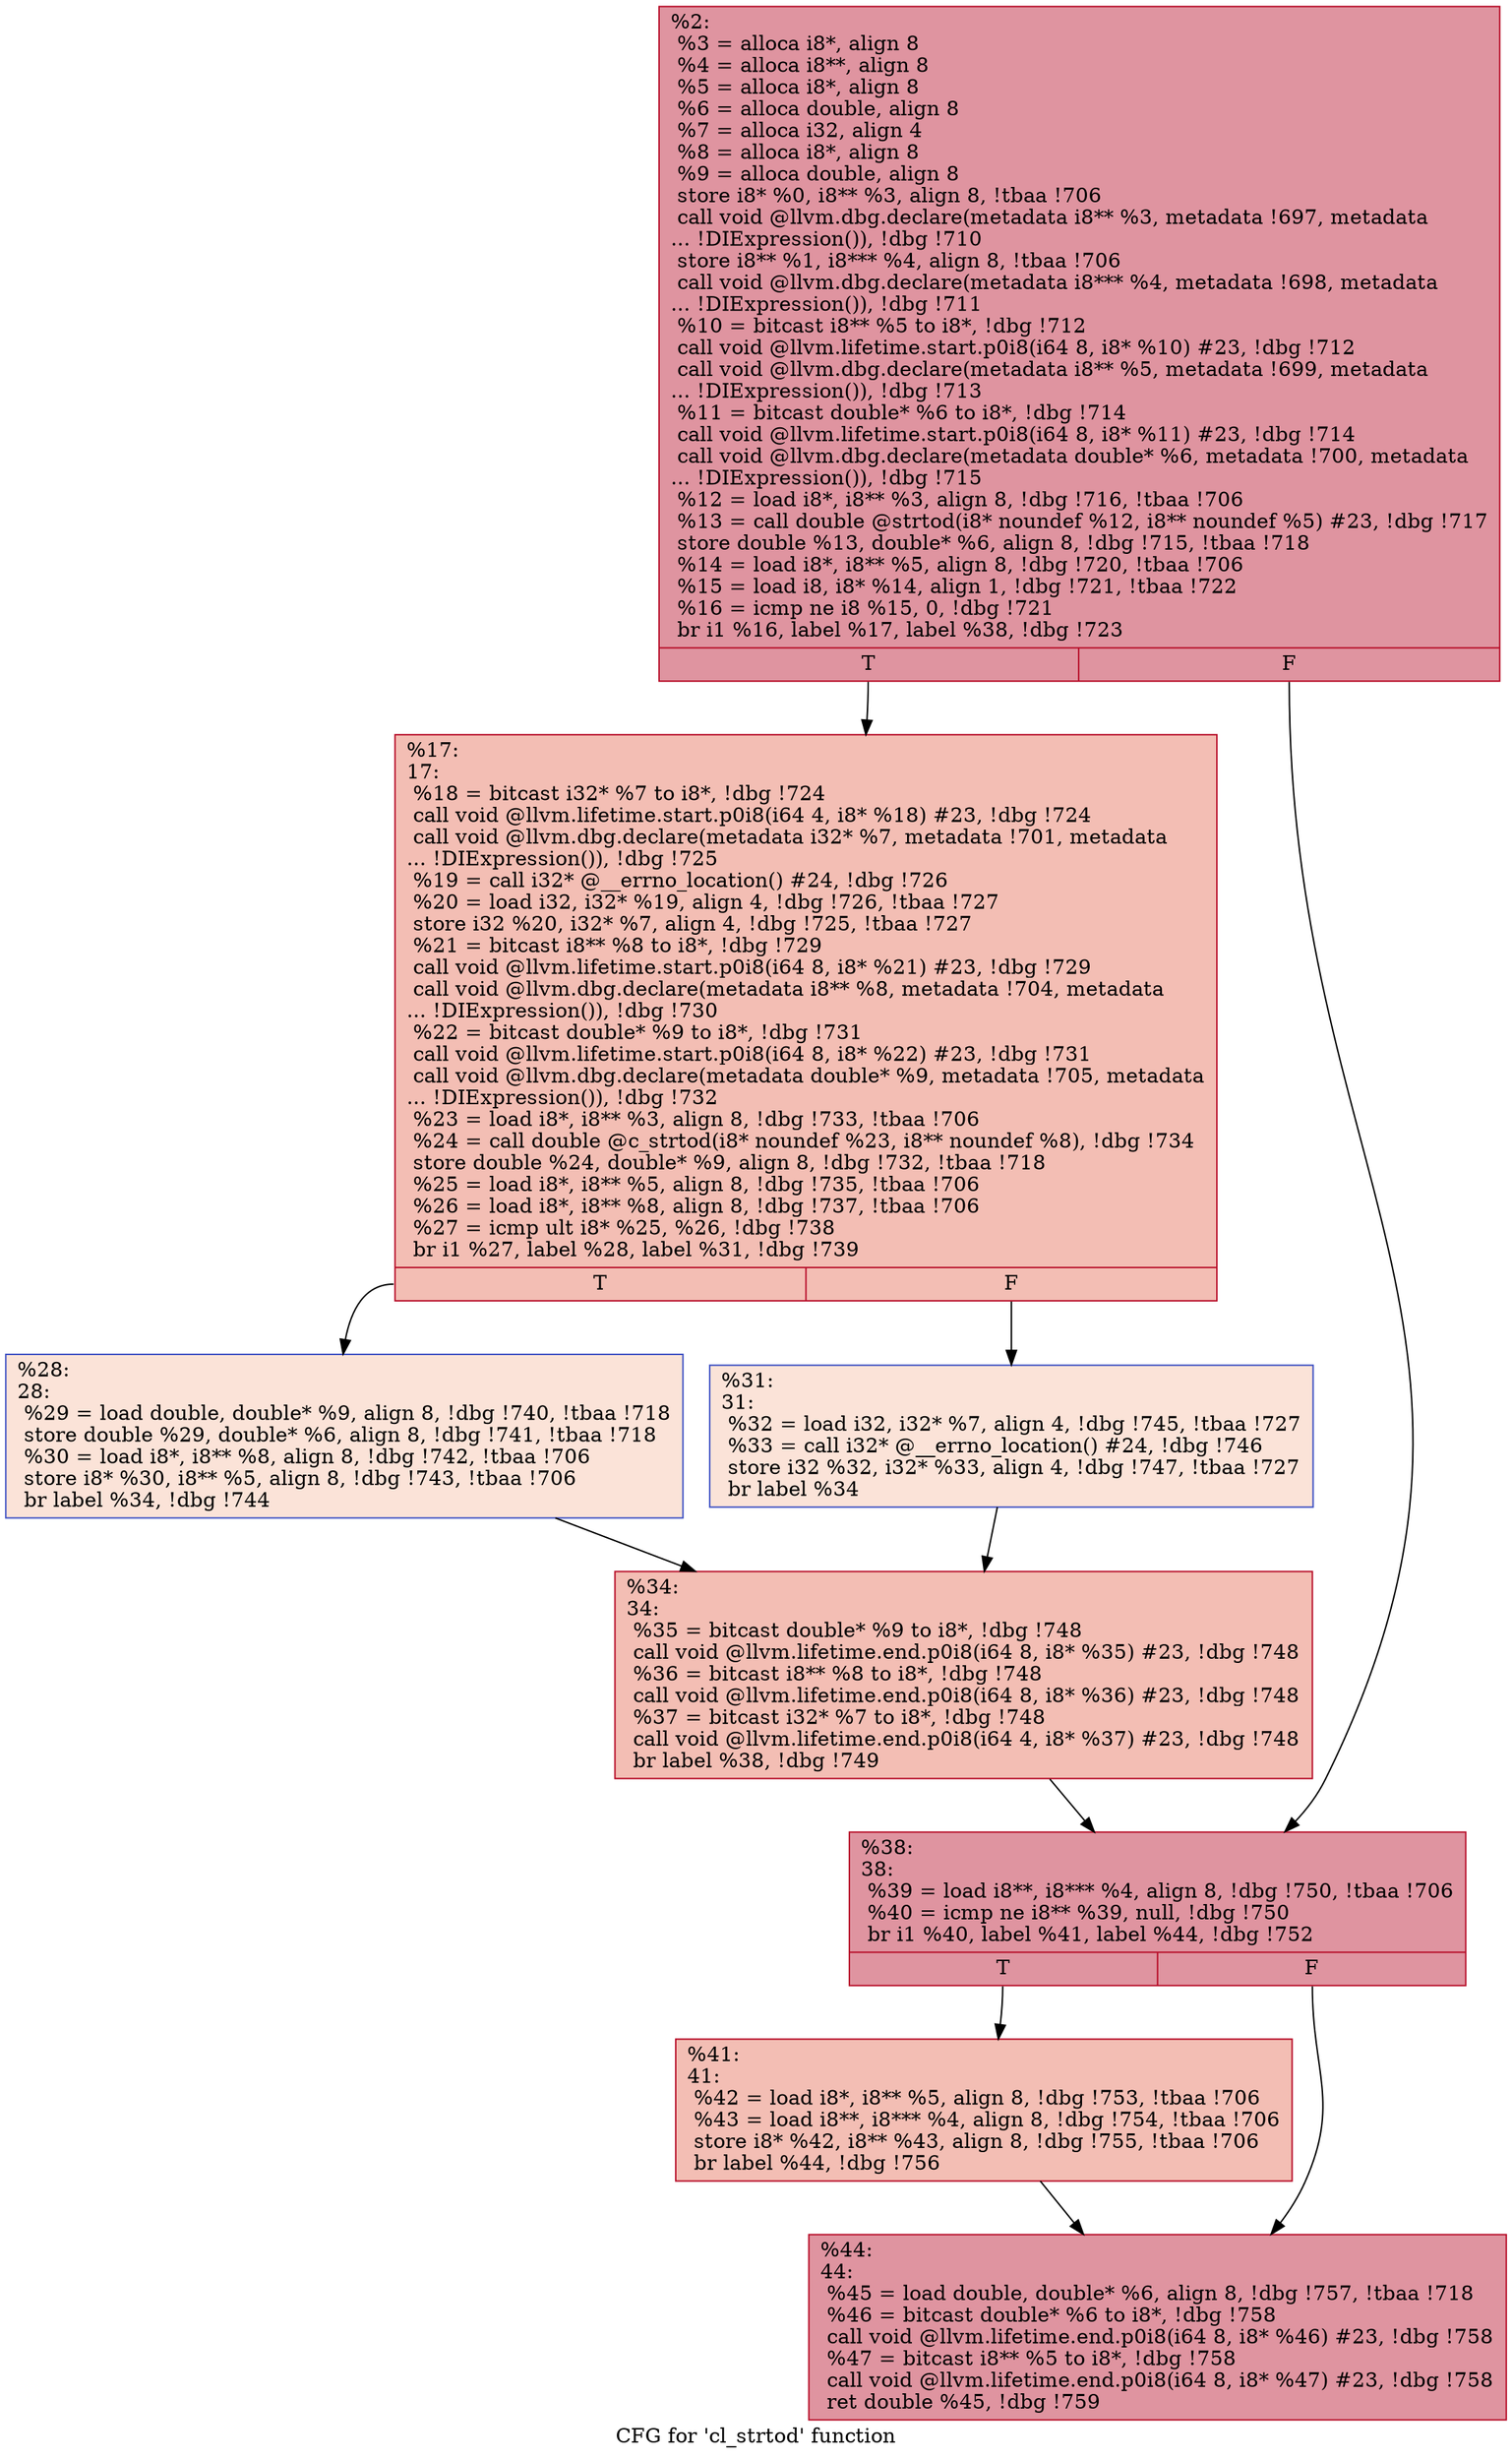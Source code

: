 digraph "CFG for 'cl_strtod' function" {
	label="CFG for 'cl_strtod' function";

	Node0x8cba80 [shape=record,color="#b70d28ff", style=filled, fillcolor="#b70d2870",label="{%2:\l  %3 = alloca i8*, align 8\l  %4 = alloca i8**, align 8\l  %5 = alloca i8*, align 8\l  %6 = alloca double, align 8\l  %7 = alloca i32, align 4\l  %8 = alloca i8*, align 8\l  %9 = alloca double, align 8\l  store i8* %0, i8** %3, align 8, !tbaa !706\l  call void @llvm.dbg.declare(metadata i8** %3, metadata !697, metadata\l... !DIExpression()), !dbg !710\l  store i8** %1, i8*** %4, align 8, !tbaa !706\l  call void @llvm.dbg.declare(metadata i8*** %4, metadata !698, metadata\l... !DIExpression()), !dbg !711\l  %10 = bitcast i8** %5 to i8*, !dbg !712\l  call void @llvm.lifetime.start.p0i8(i64 8, i8* %10) #23, !dbg !712\l  call void @llvm.dbg.declare(metadata i8** %5, metadata !699, metadata\l... !DIExpression()), !dbg !713\l  %11 = bitcast double* %6 to i8*, !dbg !714\l  call void @llvm.lifetime.start.p0i8(i64 8, i8* %11) #23, !dbg !714\l  call void @llvm.dbg.declare(metadata double* %6, metadata !700, metadata\l... !DIExpression()), !dbg !715\l  %12 = load i8*, i8** %3, align 8, !dbg !716, !tbaa !706\l  %13 = call double @strtod(i8* noundef %12, i8** noundef %5) #23, !dbg !717\l  store double %13, double* %6, align 8, !dbg !715, !tbaa !718\l  %14 = load i8*, i8** %5, align 8, !dbg !720, !tbaa !706\l  %15 = load i8, i8* %14, align 1, !dbg !721, !tbaa !722\l  %16 = icmp ne i8 %15, 0, !dbg !721\l  br i1 %16, label %17, label %38, !dbg !723\l|{<s0>T|<s1>F}}"];
	Node0x8cba80:s0 -> Node0x8cbad0;
	Node0x8cba80:s1 -> Node0x8cbc10;
	Node0x8cbad0 [shape=record,color="#b70d28ff", style=filled, fillcolor="#e36c5570",label="{%17:\l17:                                               \l  %18 = bitcast i32* %7 to i8*, !dbg !724\l  call void @llvm.lifetime.start.p0i8(i64 4, i8* %18) #23, !dbg !724\l  call void @llvm.dbg.declare(metadata i32* %7, metadata !701, metadata\l... !DIExpression()), !dbg !725\l  %19 = call i32* @__errno_location() #24, !dbg !726\l  %20 = load i32, i32* %19, align 4, !dbg !726, !tbaa !727\l  store i32 %20, i32* %7, align 4, !dbg !725, !tbaa !727\l  %21 = bitcast i8** %8 to i8*, !dbg !729\l  call void @llvm.lifetime.start.p0i8(i64 8, i8* %21) #23, !dbg !729\l  call void @llvm.dbg.declare(metadata i8** %8, metadata !704, metadata\l... !DIExpression()), !dbg !730\l  %22 = bitcast double* %9 to i8*, !dbg !731\l  call void @llvm.lifetime.start.p0i8(i64 8, i8* %22) #23, !dbg !731\l  call void @llvm.dbg.declare(metadata double* %9, metadata !705, metadata\l... !DIExpression()), !dbg !732\l  %23 = load i8*, i8** %3, align 8, !dbg !733, !tbaa !706\l  %24 = call double @c_strtod(i8* noundef %23, i8** noundef %8), !dbg !734\l  store double %24, double* %9, align 8, !dbg !732, !tbaa !718\l  %25 = load i8*, i8** %5, align 8, !dbg !735, !tbaa !706\l  %26 = load i8*, i8** %8, align 8, !dbg !737, !tbaa !706\l  %27 = icmp ult i8* %25, %26, !dbg !738\l  br i1 %27, label %28, label %31, !dbg !739\l|{<s0>T|<s1>F}}"];
	Node0x8cbad0:s0 -> Node0x8cbb20;
	Node0x8cbad0:s1 -> Node0x8cbb70;
	Node0x8cbb20 [shape=record,color="#3d50c3ff", style=filled, fillcolor="#f6bfa670",label="{%28:\l28:                                               \l  %29 = load double, double* %9, align 8, !dbg !740, !tbaa !718\l  store double %29, double* %6, align 8, !dbg !741, !tbaa !718\l  %30 = load i8*, i8** %8, align 8, !dbg !742, !tbaa !706\l  store i8* %30, i8** %5, align 8, !dbg !743, !tbaa !706\l  br label %34, !dbg !744\l}"];
	Node0x8cbb20 -> Node0x8cbbc0;
	Node0x8cbb70 [shape=record,color="#3d50c3ff", style=filled, fillcolor="#f6bfa670",label="{%31:\l31:                                               \l  %32 = load i32, i32* %7, align 4, !dbg !745, !tbaa !727\l  %33 = call i32* @__errno_location() #24, !dbg !746\l  store i32 %32, i32* %33, align 4, !dbg !747, !tbaa !727\l  br label %34\l}"];
	Node0x8cbb70 -> Node0x8cbbc0;
	Node0x8cbbc0 [shape=record,color="#b70d28ff", style=filled, fillcolor="#e36c5570",label="{%34:\l34:                                               \l  %35 = bitcast double* %9 to i8*, !dbg !748\l  call void @llvm.lifetime.end.p0i8(i64 8, i8* %35) #23, !dbg !748\l  %36 = bitcast i8** %8 to i8*, !dbg !748\l  call void @llvm.lifetime.end.p0i8(i64 8, i8* %36) #23, !dbg !748\l  %37 = bitcast i32* %7 to i8*, !dbg !748\l  call void @llvm.lifetime.end.p0i8(i64 4, i8* %37) #23, !dbg !748\l  br label %38, !dbg !749\l}"];
	Node0x8cbbc0 -> Node0x8cbc10;
	Node0x8cbc10 [shape=record,color="#b70d28ff", style=filled, fillcolor="#b70d2870",label="{%38:\l38:                                               \l  %39 = load i8**, i8*** %4, align 8, !dbg !750, !tbaa !706\l  %40 = icmp ne i8** %39, null, !dbg !750\l  br i1 %40, label %41, label %44, !dbg !752\l|{<s0>T|<s1>F}}"];
	Node0x8cbc10:s0 -> Node0x8cbc60;
	Node0x8cbc10:s1 -> Node0x8cbcb0;
	Node0x8cbc60 [shape=record,color="#b70d28ff", style=filled, fillcolor="#e36c5570",label="{%41:\l41:                                               \l  %42 = load i8*, i8** %5, align 8, !dbg !753, !tbaa !706\l  %43 = load i8**, i8*** %4, align 8, !dbg !754, !tbaa !706\l  store i8* %42, i8** %43, align 8, !dbg !755, !tbaa !706\l  br label %44, !dbg !756\l}"];
	Node0x8cbc60 -> Node0x8cbcb0;
	Node0x8cbcb0 [shape=record,color="#b70d28ff", style=filled, fillcolor="#b70d2870",label="{%44:\l44:                                               \l  %45 = load double, double* %6, align 8, !dbg !757, !tbaa !718\l  %46 = bitcast double* %6 to i8*, !dbg !758\l  call void @llvm.lifetime.end.p0i8(i64 8, i8* %46) #23, !dbg !758\l  %47 = bitcast i8** %5 to i8*, !dbg !758\l  call void @llvm.lifetime.end.p0i8(i64 8, i8* %47) #23, !dbg !758\l  ret double %45, !dbg !759\l}"];
}
